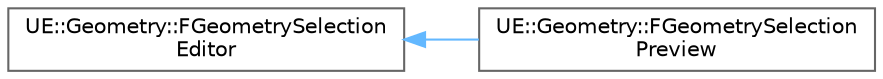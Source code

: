 digraph "Graphical Class Hierarchy"
{
 // INTERACTIVE_SVG=YES
 // LATEX_PDF_SIZE
  bgcolor="transparent";
  edge [fontname=Helvetica,fontsize=10,labelfontname=Helvetica,labelfontsize=10];
  node [fontname=Helvetica,fontsize=10,shape=box,height=0.2,width=0.4];
  rankdir="LR";
  Node0 [id="Node000000",label="UE::Geometry::FGeometrySelection\lEditor",height=0.2,width=0.4,color="grey40", fillcolor="white", style="filled",URL="$d6/d58/classUE_1_1Geometry_1_1FGeometrySelectionEditor.html",tooltip="FGeometrySelectionEditor is a utility/helper class used for modifying a FGeometrySelection."];
  Node0 -> Node1 [id="edge9170_Node000000_Node000001",dir="back",color="steelblue1",style="solid",tooltip=" "];
  Node1 [id="Node000001",label="UE::Geometry::FGeometrySelection\lPreview",height=0.2,width=0.4,color="grey40", fillcolor="white", style="filled",URL="$da/dbb/classUE_1_1Geometry_1_1FGeometrySelectionPreview.html",tooltip="FGeometrySelectionPreview is a combined FGeometrySelection and FGeometrySelectionEditor."];
}
